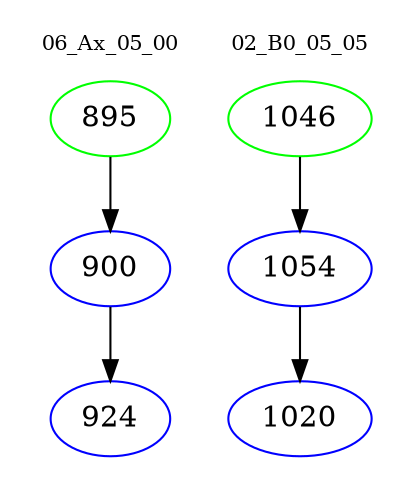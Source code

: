 digraph{
subgraph cluster_0 {
color = white
label = "06_Ax_05_00";
fontsize=10;
T0_895 [label="895", color="green"]
T0_895 -> T0_900 [color="black"]
T0_900 [label="900", color="blue"]
T0_900 -> T0_924 [color="black"]
T0_924 [label="924", color="blue"]
}
subgraph cluster_1 {
color = white
label = "02_B0_05_05";
fontsize=10;
T1_1046 [label="1046", color="green"]
T1_1046 -> T1_1054 [color="black"]
T1_1054 [label="1054", color="blue"]
T1_1054 -> T1_1020 [color="black"]
T1_1020 [label="1020", color="blue"]
}
}
